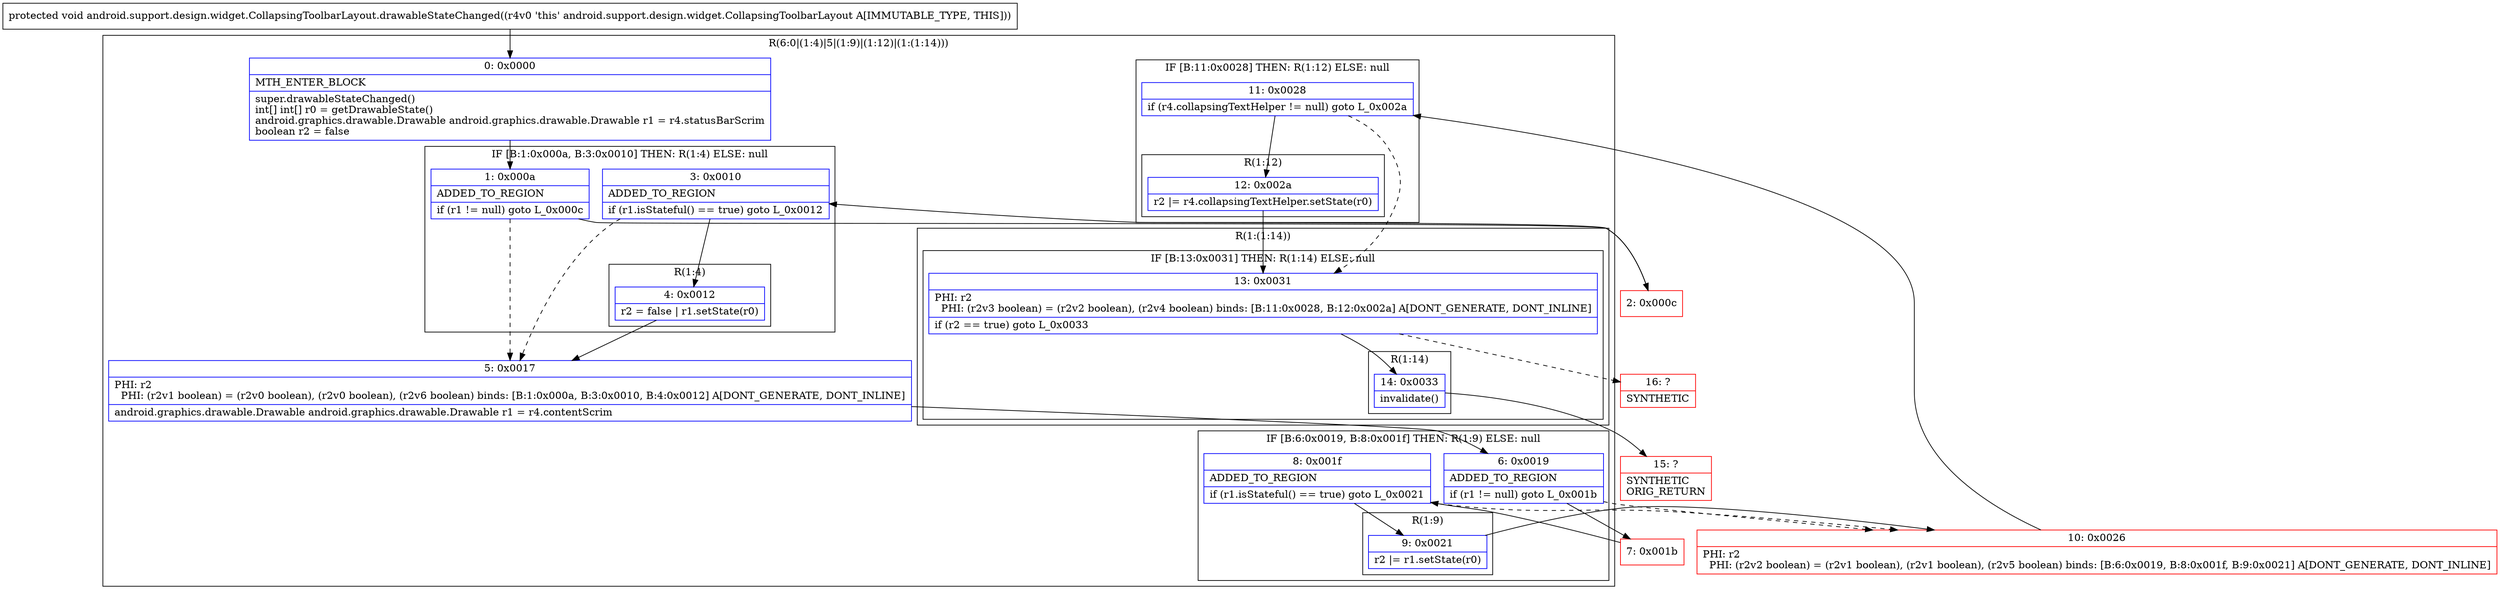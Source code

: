 digraph "CFG forandroid.support.design.widget.CollapsingToolbarLayout.drawableStateChanged()V" {
subgraph cluster_Region_1827675655 {
label = "R(6:0|(1:4)|5|(1:9)|(1:12)|(1:(1:14)))";
node [shape=record,color=blue];
Node_0 [shape=record,label="{0\:\ 0x0000|MTH_ENTER_BLOCK\l|super.drawableStateChanged()\lint[] int[] r0 = getDrawableState()\landroid.graphics.drawable.Drawable android.graphics.drawable.Drawable r1 = r4.statusBarScrim\lboolean r2 = false\l}"];
subgraph cluster_IfRegion_474579366 {
label = "IF [B:1:0x000a, B:3:0x0010] THEN: R(1:4) ELSE: null";
node [shape=record,color=blue];
Node_1 [shape=record,label="{1\:\ 0x000a|ADDED_TO_REGION\l|if (r1 != null) goto L_0x000c\l}"];
Node_3 [shape=record,label="{3\:\ 0x0010|ADDED_TO_REGION\l|if (r1.isStateful() == true) goto L_0x0012\l}"];
subgraph cluster_Region_1278573666 {
label = "R(1:4)";
node [shape=record,color=blue];
Node_4 [shape=record,label="{4\:\ 0x0012|r2 = false \| r1.setState(r0)\l}"];
}
}
Node_5 [shape=record,label="{5\:\ 0x0017|PHI: r2 \l  PHI: (r2v1 boolean) = (r2v0 boolean), (r2v0 boolean), (r2v6 boolean) binds: [B:1:0x000a, B:3:0x0010, B:4:0x0012] A[DONT_GENERATE, DONT_INLINE]\l|android.graphics.drawable.Drawable android.graphics.drawable.Drawable r1 = r4.contentScrim\l}"];
subgraph cluster_IfRegion_304597329 {
label = "IF [B:6:0x0019, B:8:0x001f] THEN: R(1:9) ELSE: null";
node [shape=record,color=blue];
Node_6 [shape=record,label="{6\:\ 0x0019|ADDED_TO_REGION\l|if (r1 != null) goto L_0x001b\l}"];
Node_8 [shape=record,label="{8\:\ 0x001f|ADDED_TO_REGION\l|if (r1.isStateful() == true) goto L_0x0021\l}"];
subgraph cluster_Region_1244950599 {
label = "R(1:9)";
node [shape=record,color=blue];
Node_9 [shape=record,label="{9\:\ 0x0021|r2 \|= r1.setState(r0)\l}"];
}
}
subgraph cluster_IfRegion_755119130 {
label = "IF [B:11:0x0028] THEN: R(1:12) ELSE: null";
node [shape=record,color=blue];
Node_11 [shape=record,label="{11\:\ 0x0028|if (r4.collapsingTextHelper != null) goto L_0x002a\l}"];
subgraph cluster_Region_1881520515 {
label = "R(1:12)";
node [shape=record,color=blue];
Node_12 [shape=record,label="{12\:\ 0x002a|r2 \|= r4.collapsingTextHelper.setState(r0)\l}"];
}
}
subgraph cluster_Region_954411815 {
label = "R(1:(1:14))";
node [shape=record,color=blue];
subgraph cluster_IfRegion_2079860769 {
label = "IF [B:13:0x0031] THEN: R(1:14) ELSE: null";
node [shape=record,color=blue];
Node_13 [shape=record,label="{13\:\ 0x0031|PHI: r2 \l  PHI: (r2v3 boolean) = (r2v2 boolean), (r2v4 boolean) binds: [B:11:0x0028, B:12:0x002a] A[DONT_GENERATE, DONT_INLINE]\l|if (r2 == true) goto L_0x0033\l}"];
subgraph cluster_Region_1792805091 {
label = "R(1:14)";
node [shape=record,color=blue];
Node_14 [shape=record,label="{14\:\ 0x0033|invalidate()\l}"];
}
}
}
}
Node_2 [shape=record,color=red,label="{2\:\ 0x000c}"];
Node_7 [shape=record,color=red,label="{7\:\ 0x001b}"];
Node_10 [shape=record,color=red,label="{10\:\ 0x0026|PHI: r2 \l  PHI: (r2v2 boolean) = (r2v1 boolean), (r2v1 boolean), (r2v5 boolean) binds: [B:6:0x0019, B:8:0x001f, B:9:0x0021] A[DONT_GENERATE, DONT_INLINE]\l}"];
Node_15 [shape=record,color=red,label="{15\:\ ?|SYNTHETIC\lORIG_RETURN\l}"];
Node_16 [shape=record,color=red,label="{16\:\ ?|SYNTHETIC\l}"];
MethodNode[shape=record,label="{protected void android.support.design.widget.CollapsingToolbarLayout.drawableStateChanged((r4v0 'this' android.support.design.widget.CollapsingToolbarLayout A[IMMUTABLE_TYPE, THIS])) }"];
MethodNode -> Node_0;
Node_0 -> Node_1;
Node_1 -> Node_2;
Node_1 -> Node_5[style=dashed];
Node_3 -> Node_4;
Node_3 -> Node_5[style=dashed];
Node_4 -> Node_5;
Node_5 -> Node_6;
Node_6 -> Node_7;
Node_6 -> Node_10[style=dashed];
Node_8 -> Node_9;
Node_8 -> Node_10[style=dashed];
Node_9 -> Node_10;
Node_11 -> Node_12;
Node_11 -> Node_13[style=dashed];
Node_12 -> Node_13;
Node_13 -> Node_14;
Node_13 -> Node_16[style=dashed];
Node_14 -> Node_15;
Node_2 -> Node_3;
Node_7 -> Node_8;
Node_10 -> Node_11;
}


